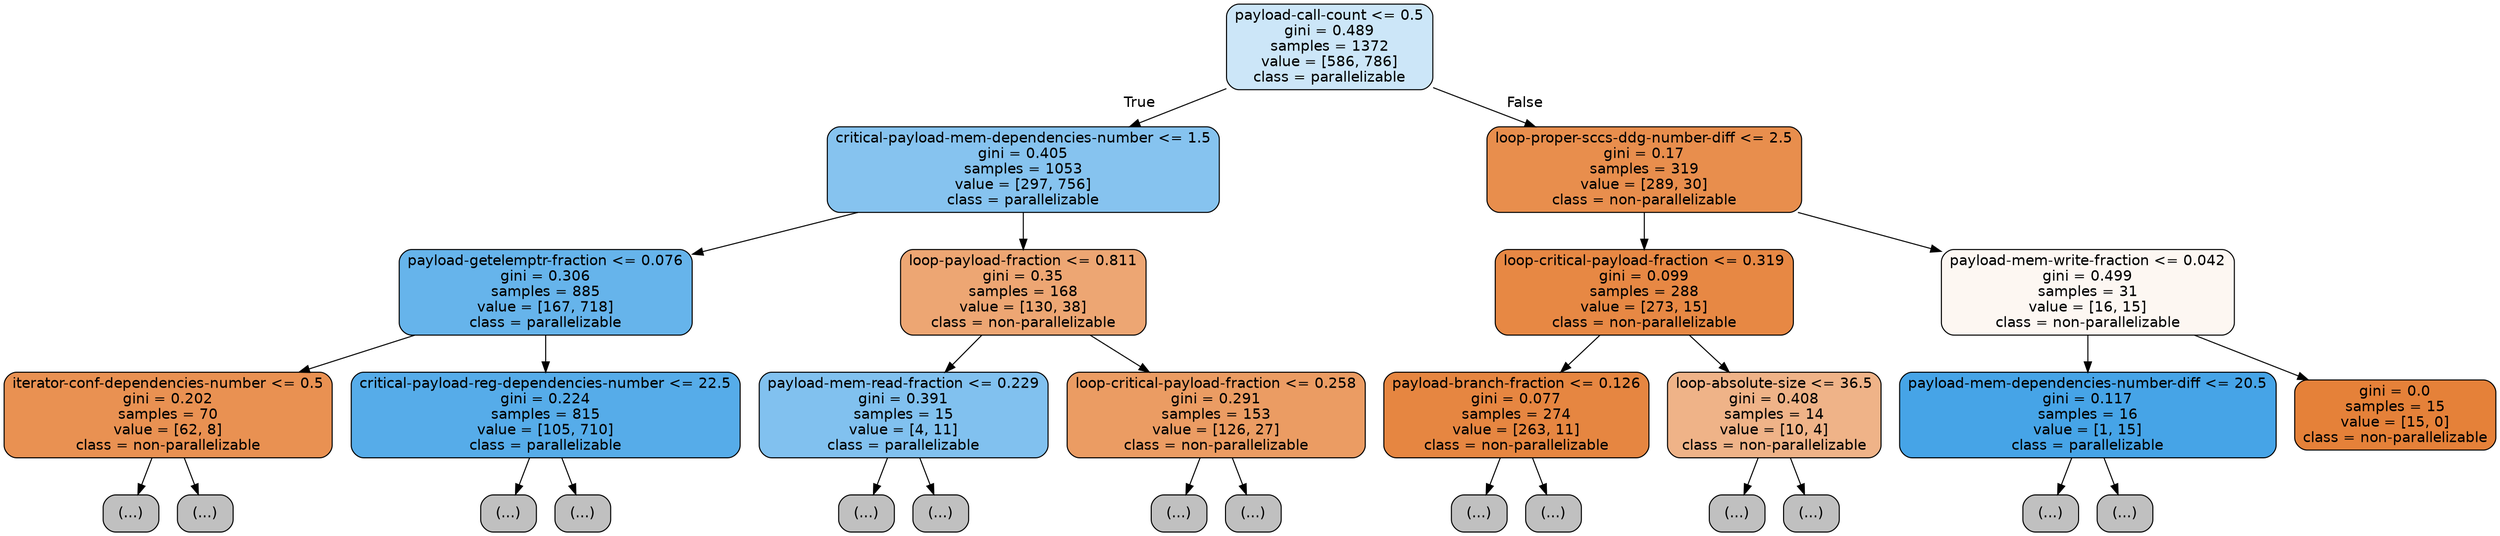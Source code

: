 digraph Tree {
node [shape=box, style="filled, rounded", color="black", fontname=helvetica] ;
edge [fontname=helvetica] ;
0 [label="payload-call-count <= 0.5\ngini = 0.489\nsamples = 1372\nvalue = [586, 786]\nclass = parallelizable", fillcolor="#399de541"] ;
1 [label="critical-payload-mem-dependencies-number <= 1.5\ngini = 0.405\nsamples = 1053\nvalue = [297, 756]\nclass = parallelizable", fillcolor="#399de59b"] ;
0 -> 1 [labeldistance=2.5, labelangle=45, headlabel="True"] ;
2 [label="payload-getelemptr-fraction <= 0.076\ngini = 0.306\nsamples = 885\nvalue = [167, 718]\nclass = parallelizable", fillcolor="#399de5c4"] ;
1 -> 2 ;
3 [label="iterator-conf-dependencies-number <= 0.5\ngini = 0.202\nsamples = 70\nvalue = [62, 8]\nclass = non-parallelizable", fillcolor="#e58139de"] ;
2 -> 3 ;
4 [label="(...)", fillcolor="#C0C0C0"] ;
3 -> 4 ;
5 [label="(...)", fillcolor="#C0C0C0"] ;
3 -> 5 ;
18 [label="critical-payload-reg-dependencies-number <= 22.5\ngini = 0.224\nsamples = 815\nvalue = [105, 710]\nclass = parallelizable", fillcolor="#399de5d9"] ;
2 -> 18 ;
19 [label="(...)", fillcolor="#C0C0C0"] ;
18 -> 19 ;
134 [label="(...)", fillcolor="#C0C0C0"] ;
18 -> 134 ;
139 [label="loop-payload-fraction <= 0.811\ngini = 0.35\nsamples = 168\nvalue = [130, 38]\nclass = non-parallelizable", fillcolor="#e58139b4"] ;
1 -> 139 ;
140 [label="payload-mem-read-fraction <= 0.229\ngini = 0.391\nsamples = 15\nvalue = [4, 11]\nclass = parallelizable", fillcolor="#399de5a2"] ;
139 -> 140 ;
141 [label="(...)", fillcolor="#C0C0C0"] ;
140 -> 141 ;
144 [label="(...)", fillcolor="#C0C0C0"] ;
140 -> 144 ;
145 [label="loop-critical-payload-fraction <= 0.258\ngini = 0.291\nsamples = 153\nvalue = [126, 27]\nclass = non-parallelizable", fillcolor="#e58139c8"] ;
139 -> 145 ;
146 [label="(...)", fillcolor="#C0C0C0"] ;
145 -> 146 ;
175 [label="(...)", fillcolor="#C0C0C0"] ;
145 -> 175 ;
178 [label="loop-proper-sccs-ddg-number-diff <= 2.5\ngini = 0.17\nsamples = 319\nvalue = [289, 30]\nclass = non-parallelizable", fillcolor="#e58139e5"] ;
0 -> 178 [labeldistance=2.5, labelangle=-45, headlabel="False"] ;
179 [label="loop-critical-payload-fraction <= 0.319\ngini = 0.099\nsamples = 288\nvalue = [273, 15]\nclass = non-parallelizable", fillcolor="#e58139f1"] ;
178 -> 179 ;
180 [label="payload-branch-fraction <= 0.126\ngini = 0.077\nsamples = 274\nvalue = [263, 11]\nclass = non-parallelizable", fillcolor="#e58139f4"] ;
179 -> 180 ;
181 [label="(...)", fillcolor="#C0C0C0"] ;
180 -> 181 ;
192 [label="(...)", fillcolor="#C0C0C0"] ;
180 -> 192 ;
197 [label="loop-absolute-size <= 36.5\ngini = 0.408\nsamples = 14\nvalue = [10, 4]\nclass = non-parallelizable", fillcolor="#e5813999"] ;
179 -> 197 ;
198 [label="(...)", fillcolor="#C0C0C0"] ;
197 -> 198 ;
199 [label="(...)", fillcolor="#C0C0C0"] ;
197 -> 199 ;
200 [label="payload-mem-write-fraction <= 0.042\ngini = 0.499\nsamples = 31\nvalue = [16, 15]\nclass = non-parallelizable", fillcolor="#e5813910"] ;
178 -> 200 ;
201 [label="payload-mem-dependencies-number-diff <= 20.5\ngini = 0.117\nsamples = 16\nvalue = [1, 15]\nclass = parallelizable", fillcolor="#399de5ee"] ;
200 -> 201 ;
202 [label="(...)", fillcolor="#C0C0C0"] ;
201 -> 202 ;
203 [label="(...)", fillcolor="#C0C0C0"] ;
201 -> 203 ;
204 [label="gini = 0.0\nsamples = 15\nvalue = [15, 0]\nclass = non-parallelizable", fillcolor="#e58139ff"] ;
200 -> 204 ;
}